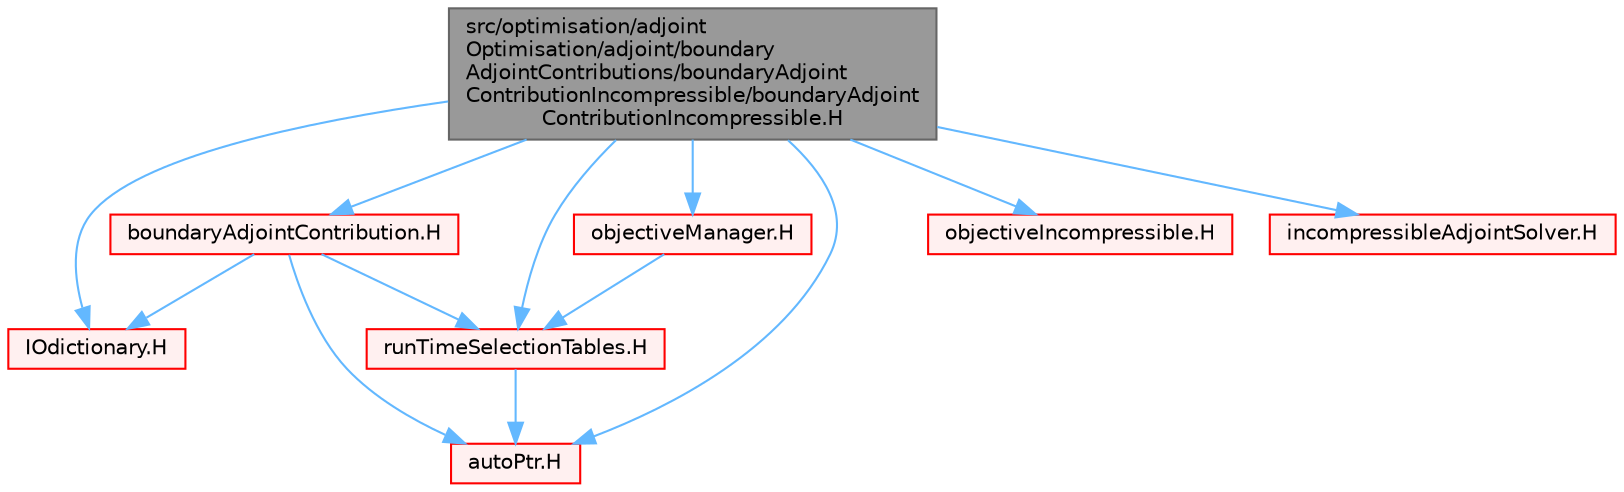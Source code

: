 digraph "src/optimisation/adjointOptimisation/adjoint/boundaryAdjointContributions/boundaryAdjointContributionIncompressible/boundaryAdjointContributionIncompressible.H"
{
 // LATEX_PDF_SIZE
  bgcolor="transparent";
  edge [fontname=Helvetica,fontsize=10,labelfontname=Helvetica,labelfontsize=10];
  node [fontname=Helvetica,fontsize=10,shape=box,height=0.2,width=0.4];
  Node1 [id="Node000001",label="src/optimisation/adjoint\lOptimisation/adjoint/boundary\lAdjointContributions/boundaryAdjoint\lContributionIncompressible/boundaryAdjoint\lContributionIncompressible.H",height=0.2,width=0.4,color="gray40", fillcolor="grey60", style="filled", fontcolor="black",tooltip=" "];
  Node1 -> Node2 [id="edge1_Node000001_Node000002",color="steelblue1",style="solid",tooltip=" "];
  Node2 [id="Node000002",label="boundaryAdjointContribution.H",height=0.2,width=0.4,color="red", fillcolor="#FFF0F0", style="filled",URL="$boundaryAdjointContribution_8H.html",tooltip=" "];
  Node2 -> Node3 [id="edge2_Node000002_Node000003",color="steelblue1",style="solid",tooltip=" "];
  Node3 [id="Node000003",label="IOdictionary.H",height=0.2,width=0.4,color="red", fillcolor="#FFF0F0", style="filled",URL="$IOdictionary_8H.html",tooltip=" "];
  Node2 -> Node80 [id="edge3_Node000002_Node000080",color="steelblue1",style="solid",tooltip=" "];
  Node80 [id="Node000080",label="autoPtr.H",height=0.2,width=0.4,color="red", fillcolor="#FFF0F0", style="filled",URL="$autoPtr_8H.html",tooltip=" "];
  Node2 -> Node94 [id="edge4_Node000002_Node000094",color="steelblue1",style="solid",tooltip=" "];
  Node94 [id="Node000094",label="runTimeSelectionTables.H",height=0.2,width=0.4,color="red", fillcolor="#FFF0F0", style="filled",URL="$runTimeSelectionTables_8H.html",tooltip="Macros to ease declaration of run-time selection tables."];
  Node94 -> Node80 [id="edge5_Node000094_Node000080",color="steelblue1",style="solid",tooltip=" "];
  Node1 -> Node3 [id="edge6_Node000001_Node000003",color="steelblue1",style="solid",tooltip=" "];
  Node1 -> Node80 [id="edge7_Node000001_Node000080",color="steelblue1",style="solid",tooltip=" "];
  Node1 -> Node94 [id="edge8_Node000001_Node000094",color="steelblue1",style="solid",tooltip=" "];
  Node1 -> Node284 [id="edge9_Node000001_Node000284",color="steelblue1",style="solid",tooltip=" "];
  Node284 [id="Node000284",label="objectiveManager.H",height=0.2,width=0.4,color="red", fillcolor="#FFF0F0", style="filled",URL="$objectiveManager_8H.html",tooltip=" "];
  Node284 -> Node94 [id="edge10_Node000284_Node000094",color="steelblue1",style="solid",tooltip=" "];
  Node1 -> Node409 [id="edge11_Node000001_Node000409",color="steelblue1",style="solid",tooltip=" "];
  Node409 [id="Node000409",label="objectiveIncompressible.H",height=0.2,width=0.4,color="red", fillcolor="#FFF0F0", style="filled",URL="$objectiveIncompressible_8H.html",tooltip=" "];
  Node1 -> Node496 [id="edge12_Node000001_Node000496",color="steelblue1",style="solid",tooltip=" "];
  Node496 [id="Node000496",label="incompressibleAdjointSolver.H",height=0.2,width=0.4,color="red", fillcolor="#FFF0F0", style="filled",URL="$incompressibleAdjointSolver_8H.html",tooltip=" "];
}
